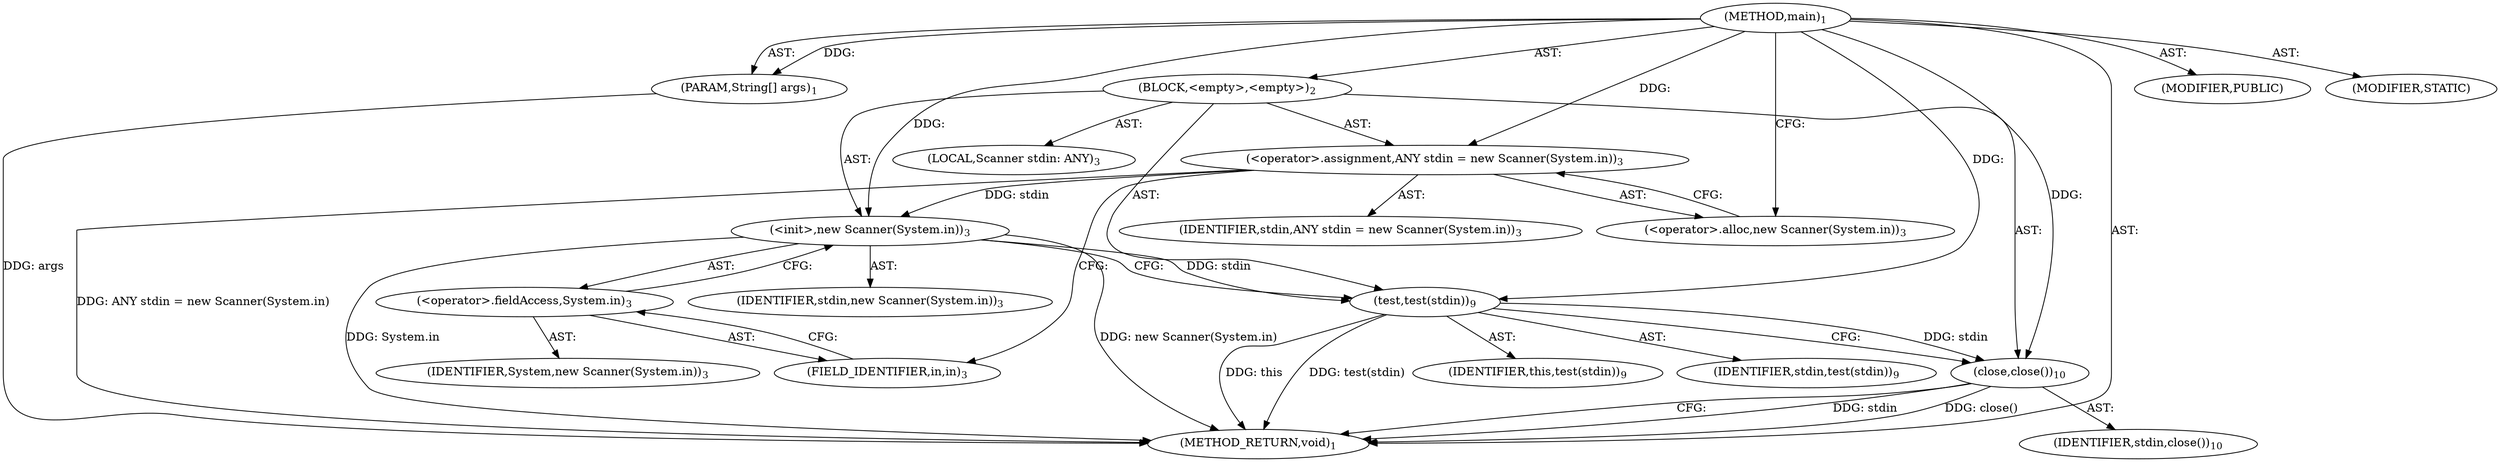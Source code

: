 digraph "main" {  
"19" [label = <(METHOD,main)<SUB>1</SUB>> ]
"20" [label = <(PARAM,String[] args)<SUB>1</SUB>> ]
"21" [label = <(BLOCK,&lt;empty&gt;,&lt;empty&gt;)<SUB>2</SUB>> ]
"4" [label = <(LOCAL,Scanner stdin: ANY)<SUB>3</SUB>> ]
"22" [label = <(&lt;operator&gt;.assignment,ANY stdin = new Scanner(System.in))<SUB>3</SUB>> ]
"23" [label = <(IDENTIFIER,stdin,ANY stdin = new Scanner(System.in))<SUB>3</SUB>> ]
"24" [label = <(&lt;operator&gt;.alloc,new Scanner(System.in))<SUB>3</SUB>> ]
"25" [label = <(&lt;init&gt;,new Scanner(System.in))<SUB>3</SUB>> ]
"3" [label = <(IDENTIFIER,stdin,new Scanner(System.in))<SUB>3</SUB>> ]
"26" [label = <(&lt;operator&gt;.fieldAccess,System.in)<SUB>3</SUB>> ]
"27" [label = <(IDENTIFIER,System,new Scanner(System.in))<SUB>3</SUB>> ]
"28" [label = <(FIELD_IDENTIFIER,in,in)<SUB>3</SUB>> ]
"29" [label = <(test,test(stdin))<SUB>9</SUB>> ]
"30" [label = <(IDENTIFIER,this,test(stdin))<SUB>9</SUB>> ]
"31" [label = <(IDENTIFIER,stdin,test(stdin))<SUB>9</SUB>> ]
"32" [label = <(close,close())<SUB>10</SUB>> ]
"33" [label = <(IDENTIFIER,stdin,close())<SUB>10</SUB>> ]
"34" [label = <(MODIFIER,PUBLIC)> ]
"35" [label = <(MODIFIER,STATIC)> ]
"36" [label = <(METHOD_RETURN,void)<SUB>1</SUB>> ]
  "19" -> "20"  [ label = "AST: "] 
  "19" -> "21"  [ label = "AST: "] 
  "19" -> "34"  [ label = "AST: "] 
  "19" -> "35"  [ label = "AST: "] 
  "19" -> "36"  [ label = "AST: "] 
  "21" -> "4"  [ label = "AST: "] 
  "21" -> "22"  [ label = "AST: "] 
  "21" -> "25"  [ label = "AST: "] 
  "21" -> "29"  [ label = "AST: "] 
  "21" -> "32"  [ label = "AST: "] 
  "22" -> "23"  [ label = "AST: "] 
  "22" -> "24"  [ label = "AST: "] 
  "25" -> "3"  [ label = "AST: "] 
  "25" -> "26"  [ label = "AST: "] 
  "26" -> "27"  [ label = "AST: "] 
  "26" -> "28"  [ label = "AST: "] 
  "29" -> "30"  [ label = "AST: "] 
  "29" -> "31"  [ label = "AST: "] 
  "32" -> "33"  [ label = "AST: "] 
  "22" -> "28"  [ label = "CFG: "] 
  "25" -> "29"  [ label = "CFG: "] 
  "29" -> "32"  [ label = "CFG: "] 
  "32" -> "36"  [ label = "CFG: "] 
  "24" -> "22"  [ label = "CFG: "] 
  "26" -> "25"  [ label = "CFG: "] 
  "28" -> "26"  [ label = "CFG: "] 
  "19" -> "24"  [ label = "CFG: "] 
  "20" -> "36"  [ label = "DDG: args"] 
  "22" -> "36"  [ label = "DDG: ANY stdin = new Scanner(System.in)"] 
  "25" -> "36"  [ label = "DDG: System.in"] 
  "25" -> "36"  [ label = "DDG: new Scanner(System.in)"] 
  "29" -> "36"  [ label = "DDG: test(stdin)"] 
  "32" -> "36"  [ label = "DDG: stdin"] 
  "32" -> "36"  [ label = "DDG: close()"] 
  "29" -> "36"  [ label = "DDG: this"] 
  "19" -> "20"  [ label = "DDG: "] 
  "19" -> "22"  [ label = "DDG: "] 
  "22" -> "25"  [ label = "DDG: stdin"] 
  "19" -> "25"  [ label = "DDG: "] 
  "19" -> "29"  [ label = "DDG: "] 
  "25" -> "29"  [ label = "DDG: stdin"] 
  "29" -> "32"  [ label = "DDG: stdin"] 
  "19" -> "32"  [ label = "DDG: "] 
}
